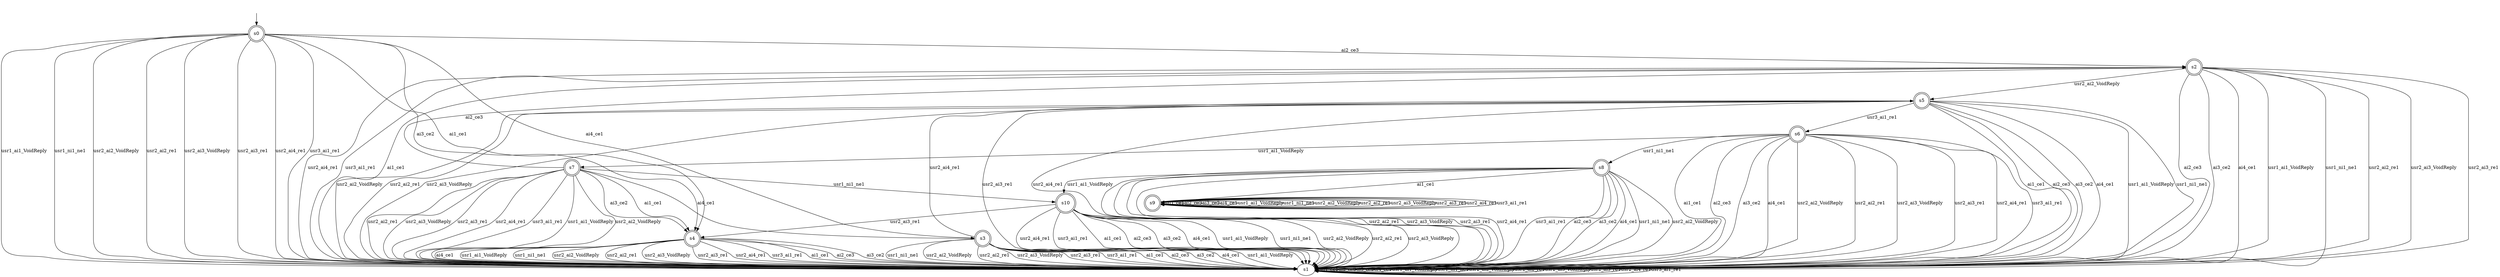 digraph T {
s0 [label="s0", shape=doublecircle];
s1 [label="s1"];
s2 [label="s2", shape=doublecircle];
s3 [label="s3", shape=doublecircle];
s4 [label="s4", shape=doublecircle];
s5 [label="s5", shape=doublecircle];
s6 [label="s6", shape=doublecircle];
s7 [label="s7", shape=doublecircle];
s8 [label="s8", shape=doublecircle];
s9 [label="s9", shape=doublecircle];
s10 [label="s10", shape=doublecircle];
s0 -> s4 [label="ai1_ce1"];
s0 -> s2 [label="ai2_ce3"];
s0 -> s4 [label="ai3_ce2"];
s0 -> s3 [label="ai4_ce1"];
s0 -> s1 [label="usr1_ai1_VoidReply"];
s0 -> s1 [label="usr1_ni1_ne1"];
s0 -> s1 [label="usr2_ai2_VoidReply"];
s0 -> s1 [label="usr2_ai2_re1"];
s0 -> s1 [label="usr2_ai3_VoidReply"];
s0 -> s1 [label="usr2_ai3_re1"];
s0 -> s1 [label="usr2_ai4_re1"];
s0 -> s1 [label="usr3_ai1_re1"];
s1 -> s1 [label="ai1_ce1"];
s1 -> s1 [label="ai2_ce3"];
s1 -> s1 [label="ai3_ce2"];
s1 -> s1 [label="ai4_ce1"];
s1 -> s1 [label="usr1_ai1_VoidReply"];
s1 -> s1 [label="usr1_ni1_ne1"];
s1 -> s1 [label="usr2_ai2_VoidReply"];
s1 -> s1 [label="usr2_ai2_re1"];
s1 -> s1 [label="usr2_ai3_VoidReply"];
s1 -> s1 [label="usr2_ai3_re1"];
s1 -> s1 [label="usr2_ai4_re1"];
s1 -> s1 [label="usr3_ai1_re1"];
s2 -> s1 [label="ai1_ce1"];
s2 -> s1 [label="ai2_ce3"];
s2 -> s1 [label="ai3_ce2"];
s2 -> s1 [label="ai4_ce1"];
s2 -> s1 [label="usr1_ai1_VoidReply"];
s2 -> s1 [label="usr1_ni1_ne1"];
s2 -> s5 [label="usr2_ai2_VoidReply"];
s2 -> s1 [label="usr2_ai2_re1"];
s2 -> s1 [label="usr2_ai3_VoidReply"];
s2 -> s1 [label="usr2_ai3_re1"];
s2 -> s1 [label="usr2_ai4_re1"];
s2 -> s1 [label="usr3_ai1_re1"];
s3 -> s1 [label="ai1_ce1"];
s3 -> s1 [label="ai2_ce3"];
s3 -> s1 [label="ai3_ce2"];
s3 -> s1 [label="ai4_ce1"];
s3 -> s1 [label="usr1_ai1_VoidReply"];
s3 -> s1 [label="usr1_ni1_ne1"];
s3 -> s1 [label="usr2_ai2_VoidReply"];
s3 -> s1 [label="usr2_ai2_re1"];
s3 -> s1 [label="usr2_ai3_VoidReply"];
s3 -> s1 [label="usr2_ai3_re1"];
s3 -> s5 [label="usr2_ai4_re1"];
s3 -> s1 [label="usr3_ai1_re1"];
s4 -> s1 [label="ai1_ce1"];
s4 -> s1 [label="ai2_ce3"];
s4 -> s1 [label="ai3_ce2"];
s4 -> s1 [label="ai4_ce1"];
s4 -> s1 [label="usr1_ai1_VoidReply"];
s4 -> s1 [label="usr1_ni1_ne1"];
s4 -> s1 [label="usr2_ai2_VoidReply"];
s4 -> s1 [label="usr2_ai2_re1"];
s4 -> s1 [label="usr2_ai3_VoidReply"];
s4 -> s1 [label="usr2_ai3_re1"];
s4 -> s1 [label="usr2_ai4_re1"];
s4 -> s1 [label="usr3_ai1_re1"];
s5 -> s1 [label="ai1_ce1"];
s5 -> s1 [label="ai2_ce3"];
s5 -> s1 [label="ai3_ce2"];
s5 -> s1 [label="ai4_ce1"];
s5 -> s1 [label="usr1_ai1_VoidReply"];
s5 -> s1 [label="usr1_ni1_ne1"];
s5 -> s1 [label="usr2_ai2_VoidReply"];
s5 -> s1 [label="usr2_ai2_re1"];
s5 -> s1 [label="usr2_ai3_VoidReply"];
s5 -> s1 [label="usr2_ai3_re1"];
s5 -> s1 [label="usr2_ai4_re1"];
s5 -> s6 [label="usr3_ai1_re1"];
s6 -> s1 [label="ai1_ce1"];
s6 -> s1 [label="ai2_ce3"];
s6 -> s1 [label="ai3_ce2"];
s6 -> s1 [label="ai4_ce1"];
s6 -> s7 [label="usr1_ai1_VoidReply"];
s6 -> s8 [label="usr1_ni1_ne1"];
s6 -> s1 [label="usr2_ai2_VoidReply"];
s6 -> s1 [label="usr2_ai2_re1"];
s6 -> s1 [label="usr2_ai3_VoidReply"];
s6 -> s1 [label="usr2_ai3_re1"];
s6 -> s1 [label="usr2_ai4_re1"];
s6 -> s1 [label="usr3_ai1_re1"];
s7 -> s4 [label="ai1_ce1"];
s7 -> s2 [label="ai2_ce3"];
s7 -> s4 [label="ai3_ce2"];
s7 -> s3 [label="ai4_ce1"];
s7 -> s1 [label="usr1_ai1_VoidReply"];
s7 -> s10 [label="usr1_ni1_ne1"];
s7 -> s1 [label="usr2_ai2_VoidReply"];
s7 -> s1 [label="usr2_ai2_re1"];
s7 -> s1 [label="usr2_ai3_VoidReply"];
s7 -> s1 [label="usr2_ai3_re1"];
s7 -> s1 [label="usr2_ai4_re1"];
s7 -> s1 [label="usr3_ai1_re1"];
s8 -> s9 [label="ai1_ce1"];
s8 -> s1 [label="ai2_ce3"];
s8 -> s1 [label="ai3_ce2"];
s8 -> s1 [label="ai4_ce1"];
s8 -> s10 [label="usr1_ai1_VoidReply"];
s8 -> s1 [label="usr1_ni1_ne1"];
s8 -> s1 [label="usr2_ai2_VoidReply"];
s8 -> s1 [label="usr2_ai2_re1"];
s8 -> s1 [label="usr2_ai3_VoidReply"];
s8 -> s1 [label="usr2_ai3_re1"];
s8 -> s1 [label="usr2_ai4_re1"];
s8 -> s1 [label="usr3_ai1_re1"];
s9 -> s9 [label="ai1_ce1"];
s9 -> s9 [label="ai2_ce3"];
s9 -> s9 [label="ai3_ce2"];
s9 -> s9 [label="ai4_ce1"];
s9 -> s9 [label="usr1_ai1_VoidReply"];
s9 -> s9 [label="usr1_ni1_ne1"];
s9 -> s9 [label="usr2_ai2_VoidReply"];
s9 -> s9 [label="usr2_ai2_re1"];
s9 -> s9 [label="usr2_ai3_VoidReply"];
s9 -> s9 [label="usr2_ai3_re1"];
s9 -> s9 [label="usr2_ai4_re1"];
s9 -> s9 [label="usr3_ai1_re1"];
s10 -> s1 [label="ai1_ce1"];
s10 -> s1 [label="ai2_ce3"];
s10 -> s1 [label="ai3_ce2"];
s10 -> s1 [label="ai4_ce1"];
s10 -> s1 [label="usr1_ai1_VoidReply"];
s10 -> s1 [label="usr1_ni1_ne1"];
s10 -> s1 [label="usr2_ai2_VoidReply"];
s10 -> s1 [label="usr2_ai2_re1"];
s10 -> s1 [label="usr2_ai3_VoidReply"];
s10 -> s4 [label="usr2_ai3_re1"];
s10 -> s1 [label="usr2_ai4_re1"];
s10 -> s1 [label="usr3_ai1_re1"];
__start0 [shape=none, label=""];
__start0 -> s0 [label=""];
}
